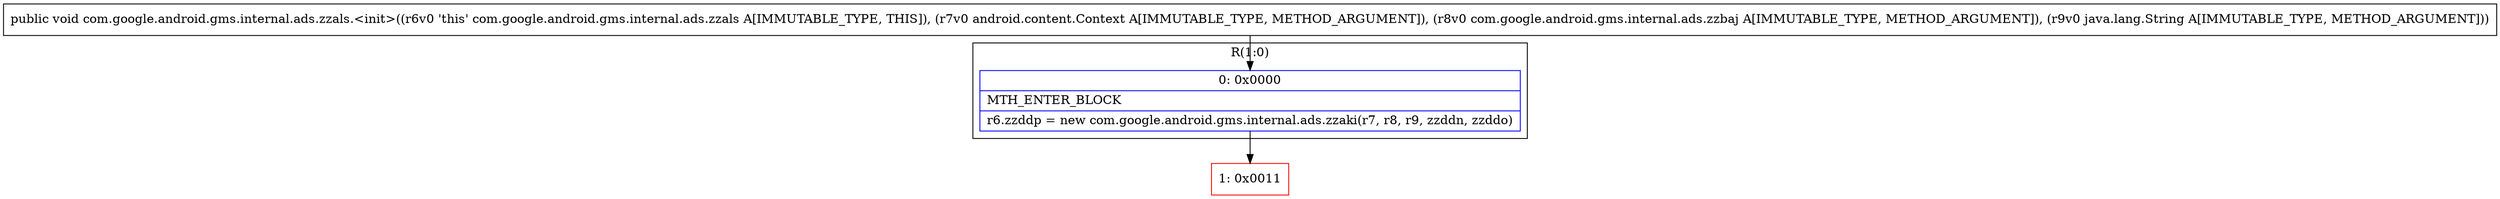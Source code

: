 digraph "CFG forcom.google.android.gms.internal.ads.zzals.\<init\>(Landroid\/content\/Context;Lcom\/google\/android\/gms\/internal\/ads\/zzbaj;Ljava\/lang\/String;)V" {
subgraph cluster_Region_569870774 {
label = "R(1:0)";
node [shape=record,color=blue];
Node_0 [shape=record,label="{0\:\ 0x0000|MTH_ENTER_BLOCK\l|r6.zzddp = new com.google.android.gms.internal.ads.zzaki(r7, r8, r9, zzddn, zzddo)\l}"];
}
Node_1 [shape=record,color=red,label="{1\:\ 0x0011}"];
MethodNode[shape=record,label="{public void com.google.android.gms.internal.ads.zzals.\<init\>((r6v0 'this' com.google.android.gms.internal.ads.zzals A[IMMUTABLE_TYPE, THIS]), (r7v0 android.content.Context A[IMMUTABLE_TYPE, METHOD_ARGUMENT]), (r8v0 com.google.android.gms.internal.ads.zzbaj A[IMMUTABLE_TYPE, METHOD_ARGUMENT]), (r9v0 java.lang.String A[IMMUTABLE_TYPE, METHOD_ARGUMENT])) }"];
MethodNode -> Node_0;
Node_0 -> Node_1;
}

